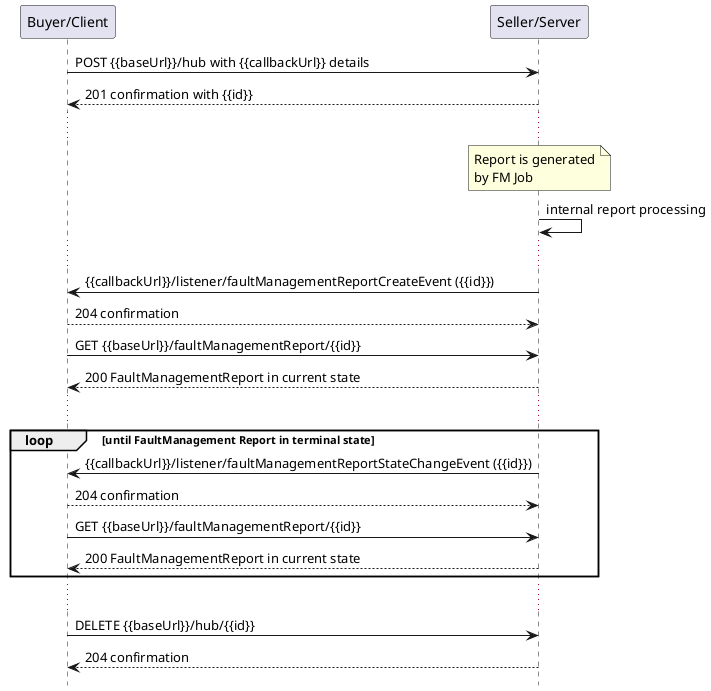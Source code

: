 @startuml useCase12Notification

hide footbox

participant "Buyer/Client" as B
participant "Seller/Server" as S

B -> S: POST {{baseUrl}}/hub with {{callbackUrl}} details
S --> B: 201 confirmation with {{id}}
...

note over S: Report is generated\nby FM Job
  S -> S : internal report processing

...
S -> B: {{callbackUrl}}/listener/faultManagementReportCreateEvent ({{id}})
B --> S: 204 confirmation
B -> S:   GET {{baseUrl}}/faultManagementReport/{{id}}
return 200 FaultManagementReport in current state

...

group loop [until FaultManagement Report in terminal state]
    S -> B: {{callbackUrl}}/listener/faultManagementReportStateChangeEvent ({{id}})
    B --> S: 204 confirmation
    B -> S:   GET {{baseUrl}}/faultManagementReport/{{id}}
    return 200 FaultManagementReport in current state
end

...

B -> S : DELETE {{baseUrl}}/hub/{{id}} 
S --> B : 204 confirmation

@enduml